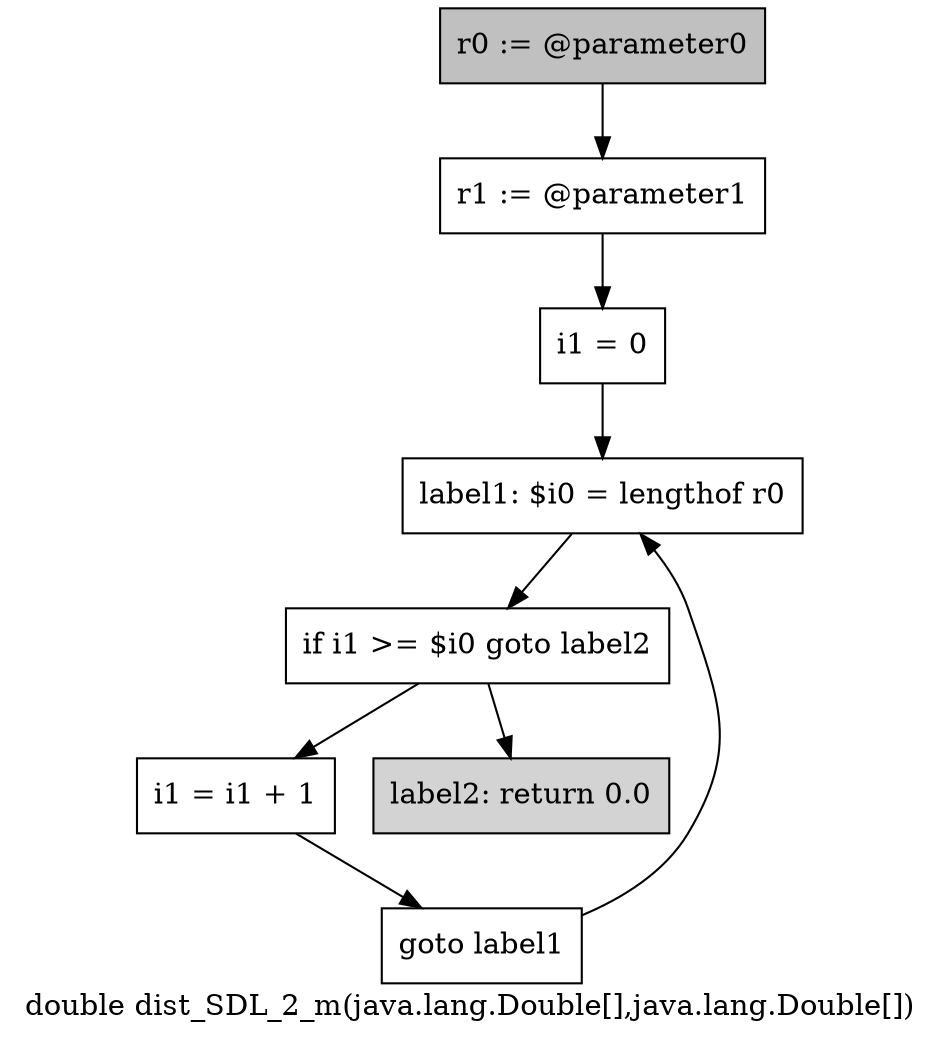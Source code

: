 digraph "double dist_SDL_2_m(java.lang.Double[],java.lang.Double[])" {
    label="double dist_SDL_2_m(java.lang.Double[],java.lang.Double[])";
    node [shape=box];
    "0" [style=filled,fillcolor=gray,label="r0 := @parameter0",];
    "1" [label="r1 := @parameter1",];
    "0"->"1";
    "2" [label="i1 = 0",];
    "1"->"2";
    "3" [label="label1: $i0 = lengthof r0",];
    "2"->"3";
    "4" [label="if i1 >= $i0 goto label2",];
    "3"->"4";
    "5" [label="i1 = i1 + 1",];
    "4"->"5";
    "7" [style=filled,fillcolor=lightgray,label="label2: return 0.0",];
    "4"->"7";
    "6" [label="goto label1",];
    "5"->"6";
    "6"->"3";
}
